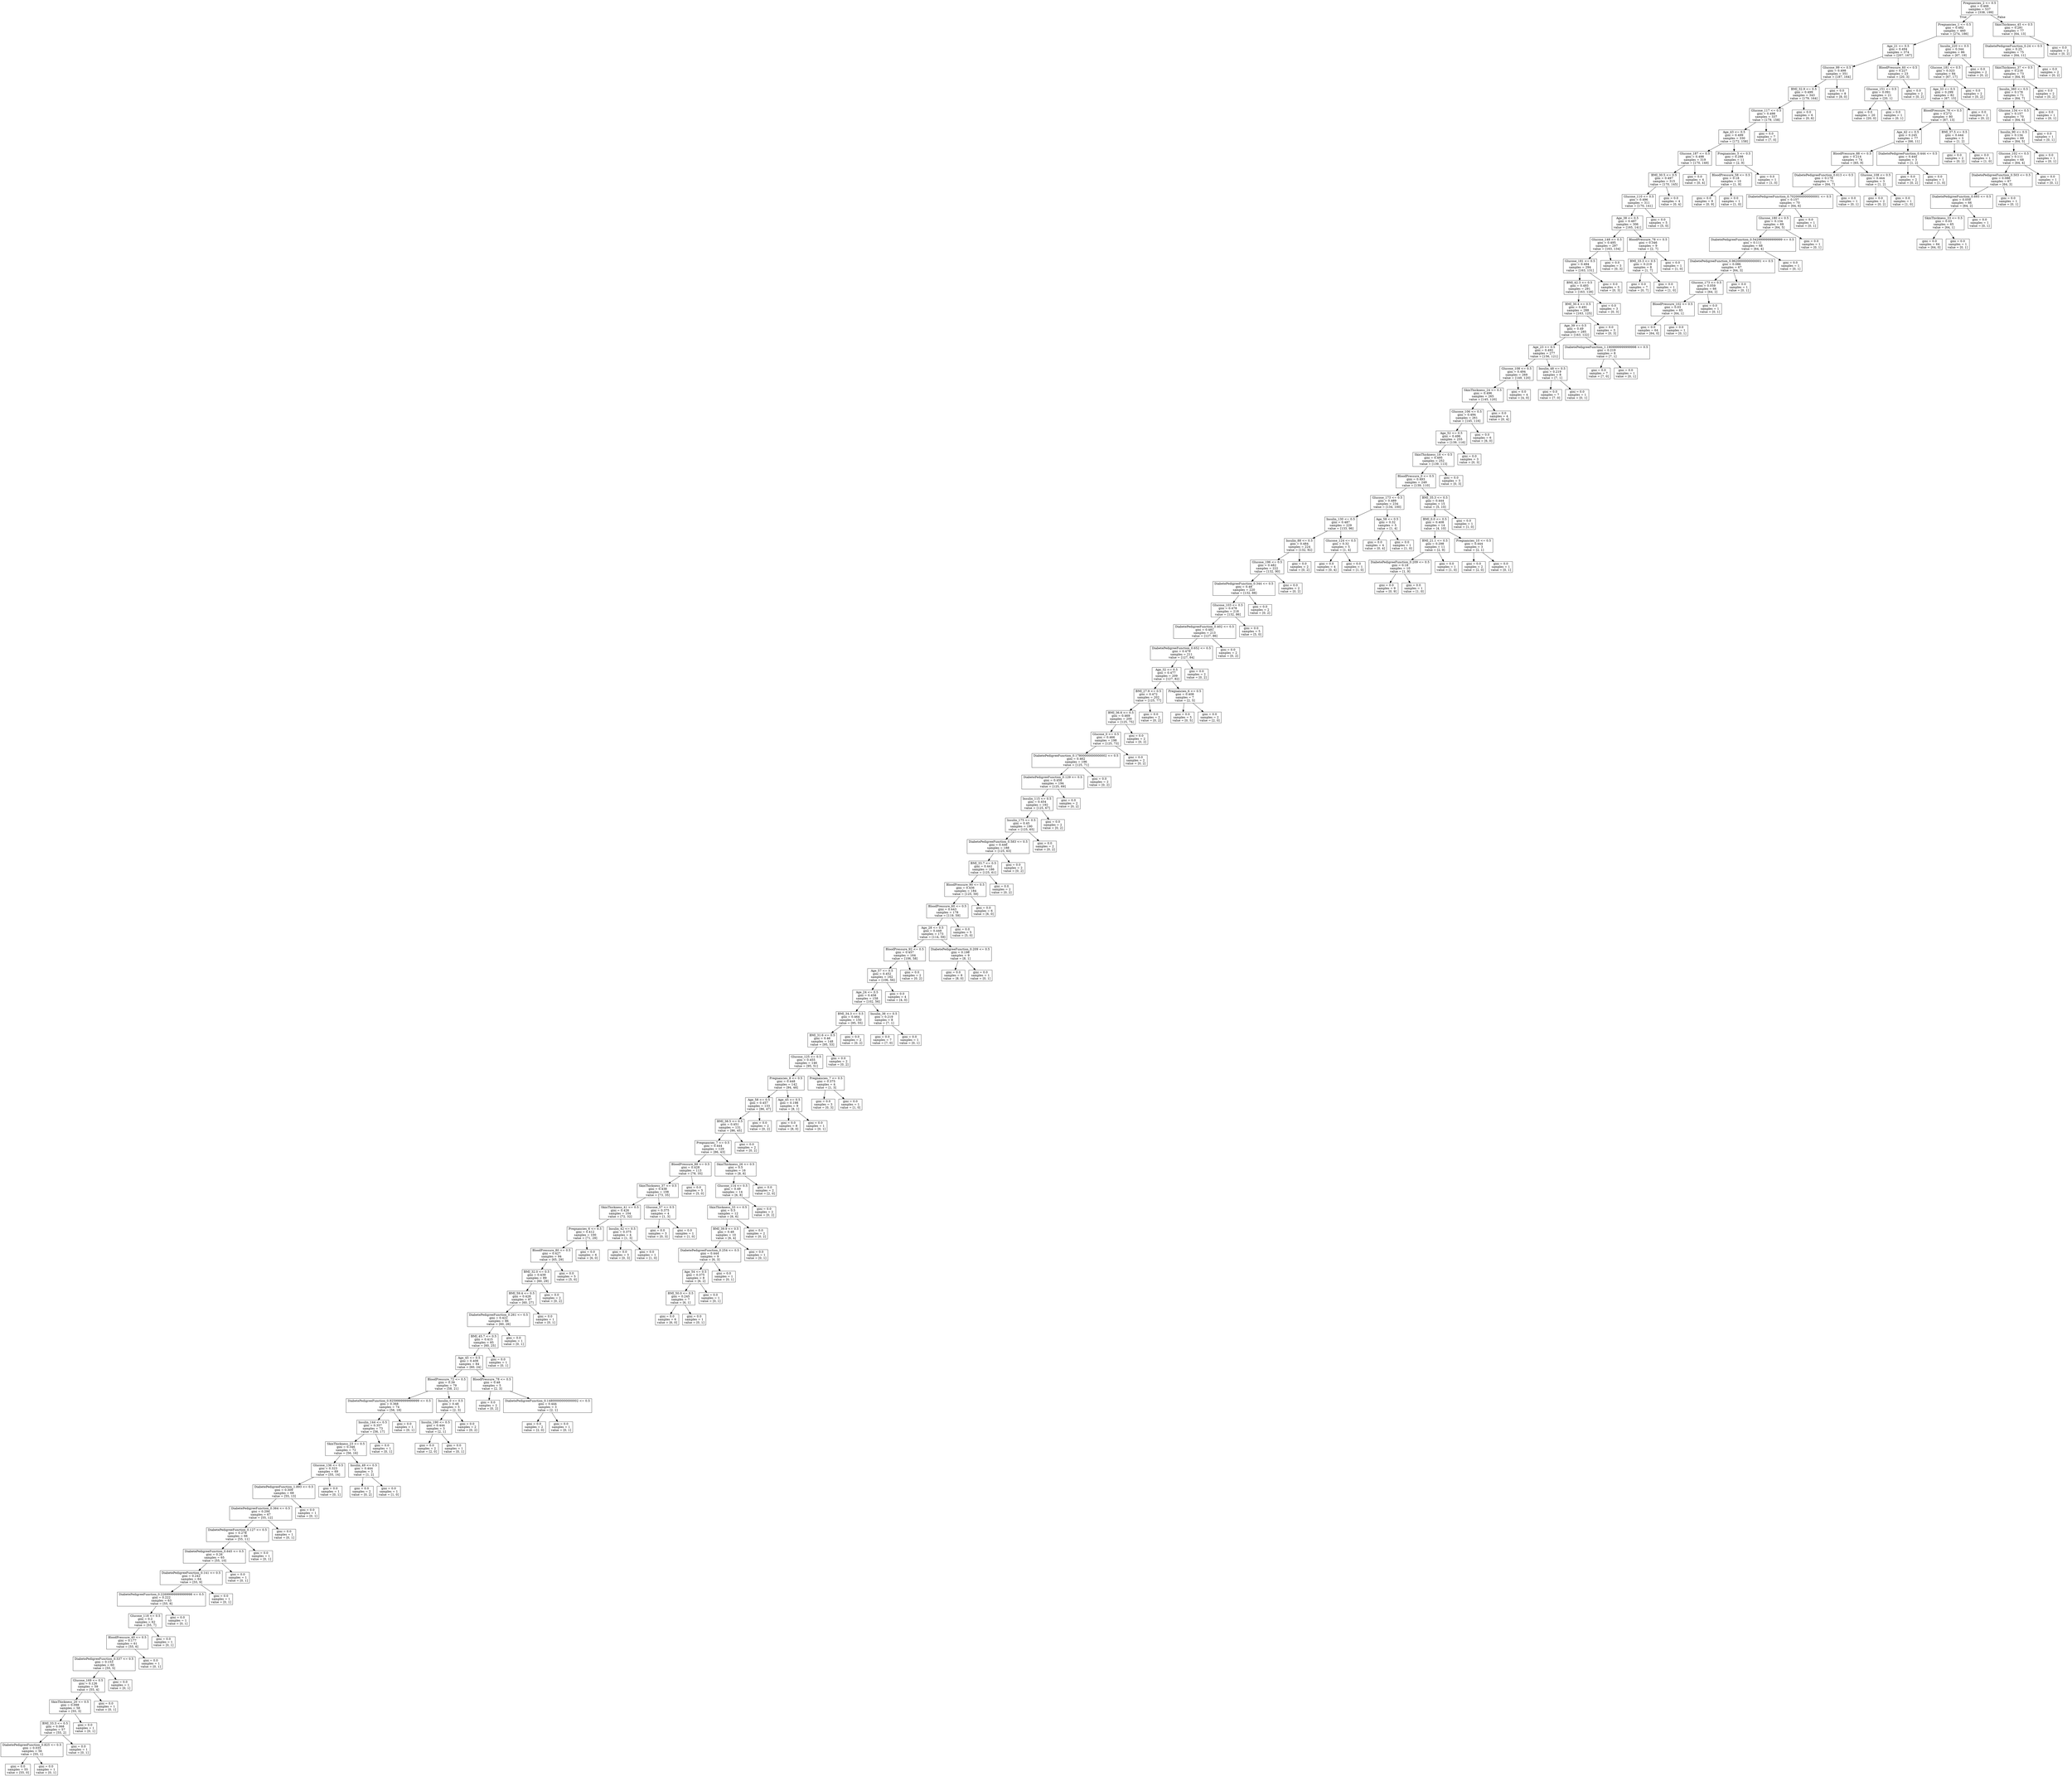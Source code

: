 digraph Tree {
node [shape=box] ;
0 [label="Pregnancies_2 <= 0.5\ngini = 0.466\nsamples = 537\nvalue = [338, 199]"] ;
1 [label="Pregnancies_1 <= 0.5\ngini = 0.482\nsamples = 460\nvalue = [274, 186]"] ;
0 -> 1 [labeldistance=2.5, labelangle=45, headlabel="True"] ;
2 [label="Age_21 <= 0.5\ngini = 0.494\nsamples = 374\nvalue = [207, 167]"] ;
1 -> 2 ;
3 [label="Glucose_99 <= 0.5\ngini = 0.498\nsamples = 351\nvalue = [187, 164]"] ;
2 -> 3 ;
4 [label="BMI_32.9 <= 0.5\ngini = 0.499\nsamples = 343\nvalue = [179, 164]"] ;
3 -> 4 ;
5 [label="Glucose_117 <= 0.5\ngini = 0.498\nsamples = 337\nvalue = [179, 158]"] ;
4 -> 5 ;
6 [label="Age_43 <= 0.5\ngini = 0.499\nsamples = 330\nvalue = [172, 158]"] ;
5 -> 6 ;
7 [label="Glucose_187 <= 0.5\ngini = 0.498\nsamples = 319\nvalue = [170, 149]"] ;
6 -> 7 ;
8 [label="BMI_30.5 <= 0.5\ngini = 0.497\nsamples = 315\nvalue = [170, 145]"] ;
7 -> 8 ;
9 [label="Glucose_110 <= 0.5\ngini = 0.496\nsamples = 311\nvalue = [170, 141]"] ;
8 -> 9 ;
10 [label="Age_38 <= 0.5\ngini = 0.497\nsamples = 306\nvalue = [165, 141]"] ;
9 -> 10 ;
11 [label="Glucose_148 <= 0.5\ngini = 0.495\nsamples = 297\nvalue = [163, 134]"] ;
10 -> 11 ;
12 [label="Glucose_181 <= 0.5\ngini = 0.494\nsamples = 294\nvalue = [163, 131]"] ;
11 -> 12 ;
13 [label="BMI_42.3 <= 0.5\ngini = 0.493\nsamples = 291\nvalue = [163, 128]"] ;
12 -> 13 ;
14 [label="BMI_30.4 <= 0.5\ngini = 0.491\nsamples = 288\nvalue = [163, 125]"] ;
13 -> 14 ;
15 [label="Age_39 <= 0.5\ngini = 0.49\nsamples = 285\nvalue = [163, 122]"] ;
14 -> 15 ;
16 [label="Age_23 <= 0.5\ngini = 0.492\nsamples = 277\nvalue = [156, 121]"] ;
15 -> 16 ;
17 [label="Glucose_108 <= 0.5\ngini = 0.494\nsamples = 269\nvalue = [149, 120]"] ;
16 -> 17 ;
18 [label="SkinThickness_24 <= 0.5\ngini = 0.496\nsamples = 265\nvalue = [145, 120]"] ;
17 -> 18 ;
19 [label="Glucose_106 <= 0.5\ngini = 0.494\nsamples = 261\nvalue = [145, 116]"] ;
18 -> 19 ;
20 [label="Age_52 <= 0.5\ngini = 0.496\nsamples = 255\nvalue = [139, 116]"] ;
19 -> 20 ;
21 [label="SkinThickness_18 <= 0.5\ngini = 0.495\nsamples = 252\nvalue = [139, 113]"] ;
20 -> 21 ;
22 [label="BloodPressure_0 <= 0.5\ngini = 0.493\nsamples = 249\nvalue = [139, 110]"] ;
21 -> 22 ;
23 [label="Glucose_173 <= 0.5\ngini = 0.489\nsamples = 234\nvalue = [134, 100]"] ;
22 -> 23 ;
24 [label="Insulin_130 <= 0.5\ngini = 0.487\nsamples = 229\nvalue = [133, 96]"] ;
23 -> 24 ;
25 [label="Insulin_88 <= 0.5\ngini = 0.484\nsamples = 224\nvalue = [132, 92]"] ;
24 -> 25 ;
26 [label="Glucose_196 <= 0.5\ngini = 0.482\nsamples = 222\nvalue = [132, 90]"] ;
25 -> 26 ;
27 [label="DiabetePedigreeFunction_0.344 <= 0.5\ngini = 0.48\nsamples = 220\nvalue = [132, 88]"] ;
26 -> 27 ;
28 [label="Glucose_103 <= 0.5\ngini = 0.478\nsamples = 218\nvalue = [132, 86]"] ;
27 -> 28 ;
29 [label="DiabetePedigreeFunction_0.402 <= 0.5\ngini = 0.481\nsamples = 213\nvalue = [127, 86]"] ;
28 -> 29 ;
30 [label="DiabetePedigreeFunction_0.652 <= 0.5\ngini = 0.479\nsamples = 211\nvalue = [127, 84]"] ;
29 -> 30 ;
31 [label="Age_32 <= 0.5\ngini = 0.477\nsamples = 209\nvalue = [127, 82]"] ;
30 -> 31 ;
32 [label="BMI_27.9 <= 0.5\ngini = 0.472\nsamples = 202\nvalue = [125, 77]"] ;
31 -> 32 ;
33 [label="BMI_36.6 <= 0.5\ngini = 0.469\nsamples = 200\nvalue = [125, 75]"] ;
32 -> 33 ;
34 [label="Glucose_0 <= 0.5\ngini = 0.466\nsamples = 198\nvalue = [125, 73]"] ;
33 -> 34 ;
35 [label="DiabetePedigreeFunction_0.17800000000000002 <= 0.5\ngini = 0.462\nsamples = 196\nvalue = [125, 71]"] ;
34 -> 35 ;
36 [label="DiabetePedigreeFunction_0.129 <= 0.5\ngini = 0.458\nsamples = 194\nvalue = [125, 69]"] ;
35 -> 36 ;
37 [label="Insulin_115 <= 0.5\ngini = 0.454\nsamples = 192\nvalue = [125, 67]"] ;
36 -> 37 ;
38 [label="Insulin_175 <= 0.5\ngini = 0.45\nsamples = 190\nvalue = [125, 65]"] ;
37 -> 38 ;
39 [label="DiabetePedigreeFunction_0.583 <= 0.5\ngini = 0.446\nsamples = 188\nvalue = [125, 63]"] ;
38 -> 39 ;
40 [label="BMI_33.7 <= 0.5\ngini = 0.441\nsamples = 186\nvalue = [125, 61]"] ;
39 -> 40 ;
41 [label="BloodPressure_90 <= 0.5\ngini = 0.436\nsamples = 184\nvalue = [125, 59]"] ;
40 -> 41 ;
42 [label="BloodPressure_60 <= 0.5\ngini = 0.443\nsamples = 178\nvalue = [119, 59]"] ;
41 -> 42 ;
43 [label="Age_28 <= 0.5\ngini = 0.449\nsamples = 173\nvalue = [114, 59]"] ;
42 -> 43 ;
44 [label="BloodPressure_92 <= 0.5\ngini = 0.457\nsamples = 164\nvalue = [106, 58]"] ;
43 -> 44 ;
45 [label="Age_57 <= 0.5\ngini = 0.452\nsamples = 162\nvalue = [106, 56]"] ;
44 -> 45 ;
46 [label="Age_24 <= 0.5\ngini = 0.458\nsamples = 158\nvalue = [102, 56]"] ;
45 -> 46 ;
47 [label="BMI_34.3 <= 0.5\ngini = 0.464\nsamples = 150\nvalue = [95, 55]"] ;
46 -> 47 ;
48 [label="BMI_31.6 <= 0.5\ngini = 0.46\nsamples = 148\nvalue = [95, 53]"] ;
47 -> 48 ;
49 [label="Glucose_125 <= 0.5\ngini = 0.455\nsamples = 146\nvalue = [95, 51]"] ;
48 -> 49 ;
50 [label="Pregnancies_8 <= 0.5\ngini = 0.448\nsamples = 142\nvalue = [94, 48]"] ;
49 -> 50 ;
51 [label="Age_58 <= 0.5\ngini = 0.457\nsamples = 133\nvalue = [86, 47]"] ;
50 -> 51 ;
52 [label="BMI_38.5 <= 0.5\ngini = 0.451\nsamples = 131\nvalue = [86, 45]"] ;
51 -> 52 ;
53 [label="Pregnancies_7 <= 0.5\ngini = 0.444\nsamples = 129\nvalue = [86, 43]"] ;
52 -> 53 ;
54 [label="BloodPressure_88 <= 0.5\ngini = 0.428\nsamples = 113\nvalue = [78, 35]"] ;
53 -> 54 ;
55 [label="SkinThickness_37 <= 0.5\ngini = 0.438\nsamples = 108\nvalue = [73, 35]"] ;
54 -> 55 ;
56 [label="SkinThickness_41 <= 0.5\ngini = 0.426\nsamples = 104\nvalue = [72, 32]"] ;
55 -> 56 ;
57 [label="Pregnancies_6 <= 0.5\ngini = 0.412\nsamples = 100\nvalue = [71, 29]"] ;
56 -> 57 ;
58 [label="BloodPressure_80 <= 0.5\ngini = 0.427\nsamples = 94\nvalue = [65, 29]"] ;
57 -> 58 ;
59 [label="BMI_32.0 <= 0.5\ngini = 0.439\nsamples = 89\nvalue = [60, 29]"] ;
58 -> 59 ;
60 [label="BMI_59.4 <= 0.5\ngini = 0.428\nsamples = 87\nvalue = [60, 27]"] ;
59 -> 60 ;
61 [label="DiabetePedigreeFunction_0.261 <= 0.5\ngini = 0.422\nsamples = 86\nvalue = [60, 26]"] ;
60 -> 61 ;
62 [label="BMI_45.7 <= 0.5\ngini = 0.415\nsamples = 85\nvalue = [60, 25]"] ;
61 -> 62 ;
63 [label="Age_45 <= 0.5\ngini = 0.408\nsamples = 84\nvalue = [60, 24]"] ;
62 -> 63 ;
64 [label="BloodPressure_72 <= 0.5\ngini = 0.39\nsamples = 79\nvalue = [58, 21]"] ;
63 -> 64 ;
65 [label="DiabetePedigreeFunction_0.9259999999999999 <= 0.5\ngini = 0.368\nsamples = 74\nvalue = [56, 18]"] ;
64 -> 65 ;
66 [label="Insulin_144 <= 0.5\ngini = 0.357\nsamples = 73\nvalue = [56, 17]"] ;
65 -> 66 ;
67 [label="SkinThickness_23 <= 0.5\ngini = 0.346\nsamples = 72\nvalue = [56, 16]"] ;
66 -> 67 ;
68 [label="Glucose_136 <= 0.5\ngini = 0.323\nsamples = 69\nvalue = [55, 14]"] ;
67 -> 68 ;
69 [label="DiabetePedigreeFunction_1.893 <= 0.5\ngini = 0.309\nsamples = 68\nvalue = [55, 13]"] ;
68 -> 69 ;
70 [label="DiabetePedigreeFunction_0.364 <= 0.5\ngini = 0.294\nsamples = 67\nvalue = [55, 12]"] ;
69 -> 70 ;
71 [label="DiabetePedigreeFunction_0.127 <= 0.5\ngini = 0.278\nsamples = 66\nvalue = [55, 11]"] ;
70 -> 71 ;
72 [label="DiabetePedigreeFunction_0.645 <= 0.5\ngini = 0.26\nsamples = 65\nvalue = [55, 10]"] ;
71 -> 72 ;
73 [label="DiabetePedigreeFunction_0.141 <= 0.5\ngini = 0.242\nsamples = 64\nvalue = [55, 9]"] ;
72 -> 73 ;
74 [label="DiabetePedigreeFunction_0.22699999999999998 <= 0.5\ngini = 0.222\nsamples = 63\nvalue = [55, 8]"] ;
73 -> 74 ;
75 [label="Glucose_118 <= 0.5\ngini = 0.2\nsamples = 62\nvalue = [55, 7]"] ;
74 -> 75 ;
76 [label="BloodPressure_40 <= 0.5\ngini = 0.177\nsamples = 61\nvalue = [55, 6]"] ;
75 -> 76 ;
77 [label="DiabetePedigreeFunction_0.537 <= 0.5\ngini = 0.153\nsamples = 60\nvalue = [55, 5]"] ;
76 -> 77 ;
78 [label="Glucose_169 <= 0.5\ngini = 0.126\nsamples = 59\nvalue = [55, 4]"] ;
77 -> 78 ;
79 [label="SkinThickness_20 <= 0.5\ngini = 0.098\nsamples = 58\nvalue = [55, 3]"] ;
78 -> 79 ;
80 [label="BMI_33.3 <= 0.5\ngini = 0.068\nsamples = 57\nvalue = [55, 2]"] ;
79 -> 80 ;
81 [label="DiabetePedigreeFunction_0.825 <= 0.5\ngini = 0.035\nsamples = 56\nvalue = [55, 1]"] ;
80 -> 81 ;
82 [label="gini = 0.0\nsamples = 55\nvalue = [55, 0]"] ;
81 -> 82 ;
83 [label="gini = 0.0\nsamples = 1\nvalue = [0, 1]"] ;
81 -> 83 ;
84 [label="gini = 0.0\nsamples = 1\nvalue = [0, 1]"] ;
80 -> 84 ;
85 [label="gini = 0.0\nsamples = 1\nvalue = [0, 1]"] ;
79 -> 85 ;
86 [label="gini = 0.0\nsamples = 1\nvalue = [0, 1]"] ;
78 -> 86 ;
87 [label="gini = 0.0\nsamples = 1\nvalue = [0, 1]"] ;
77 -> 87 ;
88 [label="gini = 0.0\nsamples = 1\nvalue = [0, 1]"] ;
76 -> 88 ;
89 [label="gini = 0.0\nsamples = 1\nvalue = [0, 1]"] ;
75 -> 89 ;
90 [label="gini = 0.0\nsamples = 1\nvalue = [0, 1]"] ;
74 -> 90 ;
91 [label="gini = 0.0\nsamples = 1\nvalue = [0, 1]"] ;
73 -> 91 ;
92 [label="gini = 0.0\nsamples = 1\nvalue = [0, 1]"] ;
72 -> 92 ;
93 [label="gini = 0.0\nsamples = 1\nvalue = [0, 1]"] ;
71 -> 93 ;
94 [label="gini = 0.0\nsamples = 1\nvalue = [0, 1]"] ;
70 -> 94 ;
95 [label="gini = 0.0\nsamples = 1\nvalue = [0, 1]"] ;
69 -> 95 ;
96 [label="gini = 0.0\nsamples = 1\nvalue = [0, 1]"] ;
68 -> 96 ;
97 [label="Insulin_49 <= 0.5\ngini = 0.444\nsamples = 3\nvalue = [1, 2]"] ;
67 -> 97 ;
98 [label="gini = 0.0\nsamples = 2\nvalue = [0, 2]"] ;
97 -> 98 ;
99 [label="gini = 0.0\nsamples = 1\nvalue = [1, 0]"] ;
97 -> 99 ;
100 [label="gini = 0.0\nsamples = 1\nvalue = [0, 1]"] ;
66 -> 100 ;
101 [label="gini = 0.0\nsamples = 1\nvalue = [0, 1]"] ;
65 -> 101 ;
102 [label="Insulin_0 <= 0.5\ngini = 0.48\nsamples = 5\nvalue = [2, 3]"] ;
64 -> 102 ;
103 [label="Insulin_190 <= 0.5\ngini = 0.444\nsamples = 3\nvalue = [2, 1]"] ;
102 -> 103 ;
104 [label="gini = 0.0\nsamples = 2\nvalue = [2, 0]"] ;
103 -> 104 ;
105 [label="gini = 0.0\nsamples = 1\nvalue = [0, 1]"] ;
103 -> 105 ;
106 [label="gini = 0.0\nsamples = 2\nvalue = [0, 2]"] ;
102 -> 106 ;
107 [label="BloodPressure_78 <= 0.5\ngini = 0.48\nsamples = 5\nvalue = [2, 3]"] ;
63 -> 107 ;
108 [label="gini = 0.0\nsamples = 2\nvalue = [0, 2]"] ;
107 -> 108 ;
109 [label="DiabetePedigreeFunction_0.14800000000000002 <= 0.5\ngini = 0.444\nsamples = 3\nvalue = [2, 1]"] ;
107 -> 109 ;
110 [label="gini = 0.0\nsamples = 2\nvalue = [2, 0]"] ;
109 -> 110 ;
111 [label="gini = 0.0\nsamples = 1\nvalue = [0, 1]"] ;
109 -> 111 ;
112 [label="gini = 0.0\nsamples = 1\nvalue = [0, 1]"] ;
62 -> 112 ;
113 [label="gini = 0.0\nsamples = 1\nvalue = [0, 1]"] ;
61 -> 113 ;
114 [label="gini = 0.0\nsamples = 1\nvalue = [0, 1]"] ;
60 -> 114 ;
115 [label="gini = 0.0\nsamples = 2\nvalue = [0, 2]"] ;
59 -> 115 ;
116 [label="gini = 0.0\nsamples = 5\nvalue = [5, 0]"] ;
58 -> 116 ;
117 [label="gini = 0.0\nsamples = 6\nvalue = [6, 0]"] ;
57 -> 117 ;
118 [label="Insulin_42 <= 0.5\ngini = 0.375\nsamples = 4\nvalue = [1, 3]"] ;
56 -> 118 ;
119 [label="gini = 0.0\nsamples = 3\nvalue = [0, 3]"] ;
118 -> 119 ;
120 [label="gini = 0.0\nsamples = 1\nvalue = [1, 0]"] ;
118 -> 120 ;
121 [label="Glucose_57 <= 0.5\ngini = 0.375\nsamples = 4\nvalue = [1, 3]"] ;
55 -> 121 ;
122 [label="gini = 0.0\nsamples = 3\nvalue = [0, 3]"] ;
121 -> 122 ;
123 [label="gini = 0.0\nsamples = 1\nvalue = [1, 0]"] ;
121 -> 123 ;
124 [label="gini = 0.0\nsamples = 5\nvalue = [5, 0]"] ;
54 -> 124 ;
125 [label="SkinThickness_26 <= 0.5\ngini = 0.5\nsamples = 16\nvalue = [8, 8]"] ;
53 -> 125 ;
126 [label="Glucose_114 <= 0.5\ngini = 0.49\nsamples = 14\nvalue = [6, 8]"] ;
125 -> 126 ;
127 [label="SkinThickness_33 <= 0.5\ngini = 0.5\nsamples = 12\nvalue = [6, 6]"] ;
126 -> 127 ;
128 [label="BMI_39.9 <= 0.5\ngini = 0.48\nsamples = 10\nvalue = [6, 4]"] ;
127 -> 128 ;
129 [label="DiabetePedigreeFunction_0.254 <= 0.5\ngini = 0.444\nsamples = 9\nvalue = [6, 3]"] ;
128 -> 129 ;
130 [label="Age_54 <= 0.5\ngini = 0.375\nsamples = 8\nvalue = [6, 2]"] ;
129 -> 130 ;
131 [label="BMI_50.0 <= 0.5\ngini = 0.245\nsamples = 7\nvalue = [6, 1]"] ;
130 -> 131 ;
132 [label="gini = 0.0\nsamples = 6\nvalue = [6, 0]"] ;
131 -> 132 ;
133 [label="gini = 0.0\nsamples = 1\nvalue = [0, 1]"] ;
131 -> 133 ;
134 [label="gini = 0.0\nsamples = 1\nvalue = [0, 1]"] ;
130 -> 134 ;
135 [label="gini = 0.0\nsamples = 1\nvalue = [0, 1]"] ;
129 -> 135 ;
136 [label="gini = 0.0\nsamples = 1\nvalue = [0, 1]"] ;
128 -> 136 ;
137 [label="gini = 0.0\nsamples = 2\nvalue = [0, 2]"] ;
127 -> 137 ;
138 [label="gini = 0.0\nsamples = 2\nvalue = [0, 2]"] ;
126 -> 138 ;
139 [label="gini = 0.0\nsamples = 2\nvalue = [2, 0]"] ;
125 -> 139 ;
140 [label="gini = 0.0\nsamples = 2\nvalue = [0, 2]"] ;
52 -> 140 ;
141 [label="gini = 0.0\nsamples = 2\nvalue = [0, 2]"] ;
51 -> 141 ;
142 [label="Age_45 <= 0.5\ngini = 0.198\nsamples = 9\nvalue = [8, 1]"] ;
50 -> 142 ;
143 [label="gini = 0.0\nsamples = 8\nvalue = [8, 0]"] ;
142 -> 143 ;
144 [label="gini = 0.0\nsamples = 1\nvalue = [0, 1]"] ;
142 -> 144 ;
145 [label="Pregnancies_7 <= 0.5\ngini = 0.375\nsamples = 4\nvalue = [1, 3]"] ;
49 -> 145 ;
146 [label="gini = 0.0\nsamples = 3\nvalue = [0, 3]"] ;
145 -> 146 ;
147 [label="gini = 0.0\nsamples = 1\nvalue = [1, 0]"] ;
145 -> 147 ;
148 [label="gini = 0.0\nsamples = 2\nvalue = [0, 2]"] ;
48 -> 148 ;
149 [label="gini = 0.0\nsamples = 2\nvalue = [0, 2]"] ;
47 -> 149 ;
150 [label="Insulin_36 <= 0.5\ngini = 0.219\nsamples = 8\nvalue = [7, 1]"] ;
46 -> 150 ;
151 [label="gini = 0.0\nsamples = 7\nvalue = [7, 0]"] ;
150 -> 151 ;
152 [label="gini = 0.0\nsamples = 1\nvalue = [0, 1]"] ;
150 -> 152 ;
153 [label="gini = 0.0\nsamples = 4\nvalue = [4, 0]"] ;
45 -> 153 ;
154 [label="gini = 0.0\nsamples = 2\nvalue = [0, 2]"] ;
44 -> 154 ;
155 [label="DiabetePedigreeFunction_0.209 <= 0.5\ngini = 0.198\nsamples = 9\nvalue = [8, 1]"] ;
43 -> 155 ;
156 [label="gini = 0.0\nsamples = 8\nvalue = [8, 0]"] ;
155 -> 156 ;
157 [label="gini = 0.0\nsamples = 1\nvalue = [0, 1]"] ;
155 -> 157 ;
158 [label="gini = 0.0\nsamples = 5\nvalue = [5, 0]"] ;
42 -> 158 ;
159 [label="gini = 0.0\nsamples = 6\nvalue = [6, 0]"] ;
41 -> 159 ;
160 [label="gini = 0.0\nsamples = 2\nvalue = [0, 2]"] ;
40 -> 160 ;
161 [label="gini = 0.0\nsamples = 2\nvalue = [0, 2]"] ;
39 -> 161 ;
162 [label="gini = 0.0\nsamples = 2\nvalue = [0, 2]"] ;
38 -> 162 ;
163 [label="gini = 0.0\nsamples = 2\nvalue = [0, 2]"] ;
37 -> 163 ;
164 [label="gini = 0.0\nsamples = 2\nvalue = [0, 2]"] ;
36 -> 164 ;
165 [label="gini = 0.0\nsamples = 2\nvalue = [0, 2]"] ;
35 -> 165 ;
166 [label="gini = 0.0\nsamples = 2\nvalue = [0, 2]"] ;
34 -> 166 ;
167 [label="gini = 0.0\nsamples = 2\nvalue = [0, 2]"] ;
33 -> 167 ;
168 [label="gini = 0.0\nsamples = 2\nvalue = [0, 2]"] ;
32 -> 168 ;
169 [label="Pregnancies_6 <= 0.5\ngini = 0.408\nsamples = 7\nvalue = [2, 5]"] ;
31 -> 169 ;
170 [label="gini = 0.0\nsamples = 5\nvalue = [0, 5]"] ;
169 -> 170 ;
171 [label="gini = 0.0\nsamples = 2\nvalue = [2, 0]"] ;
169 -> 171 ;
172 [label="gini = 0.0\nsamples = 2\nvalue = [0, 2]"] ;
30 -> 172 ;
173 [label="gini = 0.0\nsamples = 2\nvalue = [0, 2]"] ;
29 -> 173 ;
174 [label="gini = 0.0\nsamples = 5\nvalue = [5, 0]"] ;
28 -> 174 ;
175 [label="gini = 0.0\nsamples = 2\nvalue = [0, 2]"] ;
27 -> 175 ;
176 [label="gini = 0.0\nsamples = 2\nvalue = [0, 2]"] ;
26 -> 176 ;
177 [label="gini = 0.0\nsamples = 2\nvalue = [0, 2]"] ;
25 -> 177 ;
178 [label="Glucose_124 <= 0.5\ngini = 0.32\nsamples = 5\nvalue = [1, 4]"] ;
24 -> 178 ;
179 [label="gini = 0.0\nsamples = 4\nvalue = [0, 4]"] ;
178 -> 179 ;
180 [label="gini = 0.0\nsamples = 1\nvalue = [1, 0]"] ;
178 -> 180 ;
181 [label="Age_58 <= 0.5\ngini = 0.32\nsamples = 5\nvalue = [1, 4]"] ;
23 -> 181 ;
182 [label="gini = 0.0\nsamples = 4\nvalue = [0, 4]"] ;
181 -> 182 ;
183 [label="gini = 0.0\nsamples = 1\nvalue = [1, 0]"] ;
181 -> 183 ;
184 [label="BMI_35.3 <= 0.5\ngini = 0.444\nsamples = 15\nvalue = [5, 10]"] ;
22 -> 184 ;
185 [label="BMI_0.0 <= 0.5\ngini = 0.408\nsamples = 14\nvalue = [4, 10]"] ;
184 -> 185 ;
186 [label="BMI_21.1 <= 0.5\ngini = 0.298\nsamples = 11\nvalue = [2, 9]"] ;
185 -> 186 ;
187 [label="DiabetePedigreeFunction_0.209 <= 0.5\ngini = 0.18\nsamples = 10\nvalue = [1, 9]"] ;
186 -> 187 ;
188 [label="gini = 0.0\nsamples = 9\nvalue = [0, 9]"] ;
187 -> 188 ;
189 [label="gini = 0.0\nsamples = 1\nvalue = [1, 0]"] ;
187 -> 189 ;
190 [label="gini = 0.0\nsamples = 1\nvalue = [1, 0]"] ;
186 -> 190 ;
191 [label="Pregnancies_10 <= 0.5\ngini = 0.444\nsamples = 3\nvalue = [2, 1]"] ;
185 -> 191 ;
192 [label="gini = 0.0\nsamples = 2\nvalue = [2, 0]"] ;
191 -> 192 ;
193 [label="gini = 0.0\nsamples = 1\nvalue = [0, 1]"] ;
191 -> 193 ;
194 [label="gini = 0.0\nsamples = 1\nvalue = [1, 0]"] ;
184 -> 194 ;
195 [label="gini = 0.0\nsamples = 3\nvalue = [0, 3]"] ;
21 -> 195 ;
196 [label="gini = 0.0\nsamples = 3\nvalue = [0, 3]"] ;
20 -> 196 ;
197 [label="gini = 0.0\nsamples = 6\nvalue = [6, 0]"] ;
19 -> 197 ;
198 [label="gini = 0.0\nsamples = 4\nvalue = [0, 4]"] ;
18 -> 198 ;
199 [label="gini = 0.0\nsamples = 4\nvalue = [4, 0]"] ;
17 -> 199 ;
200 [label="Insulin_48 <= 0.5\ngini = 0.219\nsamples = 8\nvalue = [7, 1]"] ;
16 -> 200 ;
201 [label="gini = 0.0\nsamples = 7\nvalue = [7, 0]"] ;
200 -> 201 ;
202 [label="gini = 0.0\nsamples = 1\nvalue = [0, 1]"] ;
200 -> 202 ;
203 [label="DiabetePedigreeFunction_1.1909999999999998 <= 0.5\ngini = 0.219\nsamples = 8\nvalue = [7, 1]"] ;
15 -> 203 ;
204 [label="gini = 0.0\nsamples = 7\nvalue = [7, 0]"] ;
203 -> 204 ;
205 [label="gini = 0.0\nsamples = 1\nvalue = [0, 1]"] ;
203 -> 205 ;
206 [label="gini = 0.0\nsamples = 3\nvalue = [0, 3]"] ;
14 -> 206 ;
207 [label="gini = 0.0\nsamples = 3\nvalue = [0, 3]"] ;
13 -> 207 ;
208 [label="gini = 0.0\nsamples = 3\nvalue = [0, 3]"] ;
12 -> 208 ;
209 [label="gini = 0.0\nsamples = 3\nvalue = [0, 3]"] ;
11 -> 209 ;
210 [label="BloodPressure_78 <= 0.5\ngini = 0.346\nsamples = 9\nvalue = [2, 7]"] ;
10 -> 210 ;
211 [label="BMI_33.3 <= 0.5\ngini = 0.219\nsamples = 8\nvalue = [1, 7]"] ;
210 -> 211 ;
212 [label="gini = 0.0\nsamples = 7\nvalue = [0, 7]"] ;
211 -> 212 ;
213 [label="gini = 0.0\nsamples = 1\nvalue = [1, 0]"] ;
211 -> 213 ;
214 [label="gini = 0.0\nsamples = 1\nvalue = [1, 0]"] ;
210 -> 214 ;
215 [label="gini = 0.0\nsamples = 5\nvalue = [5, 0]"] ;
9 -> 215 ;
216 [label="gini = 0.0\nsamples = 4\nvalue = [0, 4]"] ;
8 -> 216 ;
217 [label="gini = 0.0\nsamples = 4\nvalue = [0, 4]"] ;
7 -> 217 ;
218 [label="Pregnancies_5 <= 0.5\ngini = 0.298\nsamples = 11\nvalue = [2, 9]"] ;
6 -> 218 ;
219 [label="BloodPressure_58 <= 0.5\ngini = 0.18\nsamples = 10\nvalue = [1, 9]"] ;
218 -> 219 ;
220 [label="gini = 0.0\nsamples = 9\nvalue = [0, 9]"] ;
219 -> 220 ;
221 [label="gini = 0.0\nsamples = 1\nvalue = [1, 0]"] ;
219 -> 221 ;
222 [label="gini = 0.0\nsamples = 1\nvalue = [1, 0]"] ;
218 -> 222 ;
223 [label="gini = 0.0\nsamples = 7\nvalue = [7, 0]"] ;
5 -> 223 ;
224 [label="gini = 0.0\nsamples = 6\nvalue = [0, 6]"] ;
4 -> 224 ;
225 [label="gini = 0.0\nsamples = 8\nvalue = [8, 0]"] ;
3 -> 225 ;
226 [label="BloodPressure_60 <= 0.5\ngini = 0.227\nsamples = 23\nvalue = [20, 3]"] ;
2 -> 226 ;
227 [label="Glucose_151 <= 0.5\ngini = 0.091\nsamples = 21\nvalue = [20, 1]"] ;
226 -> 227 ;
228 [label="gini = 0.0\nsamples = 20\nvalue = [20, 0]"] ;
227 -> 228 ;
229 [label="gini = 0.0\nsamples = 1\nvalue = [0, 1]"] ;
227 -> 229 ;
230 [label="gini = 0.0\nsamples = 2\nvalue = [0, 2]"] ;
226 -> 230 ;
231 [label="Insulin_220 <= 0.5\ngini = 0.344\nsamples = 86\nvalue = [67, 19]"] ;
1 -> 231 ;
232 [label="Glucose_181 <= 0.5\ngini = 0.323\nsamples = 84\nvalue = [67, 17]"] ;
231 -> 232 ;
233 [label="Age_33 <= 0.5\ngini = 0.299\nsamples = 82\nvalue = [67, 15]"] ;
232 -> 233 ;
234 [label="BloodPressure_76 <= 0.5\ngini = 0.272\nsamples = 80\nvalue = [67, 13]"] ;
233 -> 234 ;
235 [label="Age_42 <= 0.5\ngini = 0.245\nsamples = 77\nvalue = [66, 11]"] ;
234 -> 235 ;
236 [label="BloodPressure_88 <= 0.5\ngini = 0.214\nsamples = 74\nvalue = [65, 9]"] ;
235 -> 236 ;
237 [label="DiabetePedigreeFunction_0.613 <= 0.5\ngini = 0.178\nsamples = 71\nvalue = [64, 7]"] ;
236 -> 237 ;
238 [label="DiabetePedigreeFunction_0.7020000000000001 <= 0.5\ngini = 0.157\nsamples = 70\nvalue = [64, 6]"] ;
237 -> 238 ;
239 [label="Glucose_180 <= 0.5\ngini = 0.134\nsamples = 69\nvalue = [64, 5]"] ;
238 -> 239 ;
240 [label="DiabetePedigreeFunction_0.5429999999999999 <= 0.5\ngini = 0.111\nsamples = 68\nvalue = [64, 4]"] ;
239 -> 240 ;
241 [label="DiabetePedigreeFunction_0.9620000000000001 <= 0.5\ngini = 0.086\nsamples = 67\nvalue = [64, 3]"] ;
240 -> 241 ;
242 [label="Glucose_173 <= 0.5\ngini = 0.059\nsamples = 66\nvalue = [64, 2]"] ;
241 -> 242 ;
243 [label="BloodPressure_102 <= 0.5\ngini = 0.03\nsamples = 65\nvalue = [64, 1]"] ;
242 -> 243 ;
244 [label="gini = 0.0\nsamples = 64\nvalue = [64, 0]"] ;
243 -> 244 ;
245 [label="gini = 0.0\nsamples = 1\nvalue = [0, 1]"] ;
243 -> 245 ;
246 [label="gini = 0.0\nsamples = 1\nvalue = [0, 1]"] ;
242 -> 246 ;
247 [label="gini = 0.0\nsamples = 1\nvalue = [0, 1]"] ;
241 -> 247 ;
248 [label="gini = 0.0\nsamples = 1\nvalue = [0, 1]"] ;
240 -> 248 ;
249 [label="gini = 0.0\nsamples = 1\nvalue = [0, 1]"] ;
239 -> 249 ;
250 [label="gini = 0.0\nsamples = 1\nvalue = [0, 1]"] ;
238 -> 250 ;
251 [label="gini = 0.0\nsamples = 1\nvalue = [0, 1]"] ;
237 -> 251 ;
252 [label="Glucose_108 <= 0.5\ngini = 0.444\nsamples = 3\nvalue = [1, 2]"] ;
236 -> 252 ;
253 [label="gini = 0.0\nsamples = 2\nvalue = [0, 2]"] ;
252 -> 253 ;
254 [label="gini = 0.0\nsamples = 1\nvalue = [1, 0]"] ;
252 -> 254 ;
255 [label="DiabetePedigreeFunction_0.444 <= 0.5\ngini = 0.444\nsamples = 3\nvalue = [1, 2]"] ;
235 -> 255 ;
256 [label="gini = 0.0\nsamples = 2\nvalue = [0, 2]"] ;
255 -> 256 ;
257 [label="gini = 0.0\nsamples = 1\nvalue = [1, 0]"] ;
255 -> 257 ;
258 [label="BMI_37.5 <= 0.5\ngini = 0.444\nsamples = 3\nvalue = [1, 2]"] ;
234 -> 258 ;
259 [label="gini = 0.0\nsamples = 2\nvalue = [0, 2]"] ;
258 -> 259 ;
260 [label="gini = 0.0\nsamples = 1\nvalue = [1, 0]"] ;
258 -> 260 ;
261 [label="gini = 0.0\nsamples = 2\nvalue = [0, 2]"] ;
233 -> 261 ;
262 [label="gini = 0.0\nsamples = 2\nvalue = [0, 2]"] ;
232 -> 262 ;
263 [label="gini = 0.0\nsamples = 2\nvalue = [0, 2]"] ;
231 -> 263 ;
264 [label="SkinThickness_45 <= 0.5\ngini = 0.281\nsamples = 77\nvalue = [64, 13]"] ;
0 -> 264 [labeldistance=2.5, labelangle=-45, headlabel="False"] ;
265 [label="DiabetePedigreeFunction_0.24 <= 0.5\ngini = 0.25\nsamples = 75\nvalue = [64, 11]"] ;
264 -> 265 ;
266 [label="SkinThickness_37 <= 0.5\ngini = 0.216\nsamples = 73\nvalue = [64, 9]"] ;
265 -> 266 ;
267 [label="Insulin_360 <= 0.5\ngini = 0.178\nsamples = 71\nvalue = [64, 7]"] ;
266 -> 267 ;
268 [label="Glucose_134 <= 0.5\ngini = 0.157\nsamples = 70\nvalue = [64, 6]"] ;
267 -> 268 ;
269 [label="Insulin_90 <= 0.5\ngini = 0.134\nsamples = 69\nvalue = [64, 5]"] ;
268 -> 269 ;
270 [label="Glucose_102 <= 0.5\ngini = 0.111\nsamples = 68\nvalue = [64, 4]"] ;
269 -> 270 ;
271 [label="DiabetePedigreeFunction_0.503 <= 0.5\ngini = 0.086\nsamples = 67\nvalue = [64, 3]"] ;
270 -> 271 ;
272 [label="DiabetePedigreeFunction_0.693 <= 0.5\ngini = 0.059\nsamples = 66\nvalue = [64, 2]"] ;
271 -> 272 ;
273 [label="SkinThickness_33 <= 0.5\ngini = 0.03\nsamples = 65\nvalue = [64, 1]"] ;
272 -> 273 ;
274 [label="gini = 0.0\nsamples = 64\nvalue = [64, 0]"] ;
273 -> 274 ;
275 [label="gini = 0.0\nsamples = 1\nvalue = [0, 1]"] ;
273 -> 275 ;
276 [label="gini = 0.0\nsamples = 1\nvalue = [0, 1]"] ;
272 -> 276 ;
277 [label="gini = 0.0\nsamples = 1\nvalue = [0, 1]"] ;
271 -> 277 ;
278 [label="gini = 0.0\nsamples = 1\nvalue = [0, 1]"] ;
270 -> 278 ;
279 [label="gini = 0.0\nsamples = 1\nvalue = [0, 1]"] ;
269 -> 279 ;
280 [label="gini = 0.0\nsamples = 1\nvalue = [0, 1]"] ;
268 -> 280 ;
281 [label="gini = 0.0\nsamples = 1\nvalue = [0, 1]"] ;
267 -> 281 ;
282 [label="gini = 0.0\nsamples = 2\nvalue = [0, 2]"] ;
266 -> 282 ;
283 [label="gini = 0.0\nsamples = 2\nvalue = [0, 2]"] ;
265 -> 283 ;
284 [label="gini = 0.0\nsamples = 2\nvalue = [0, 2]"] ;
264 -> 284 ;
}